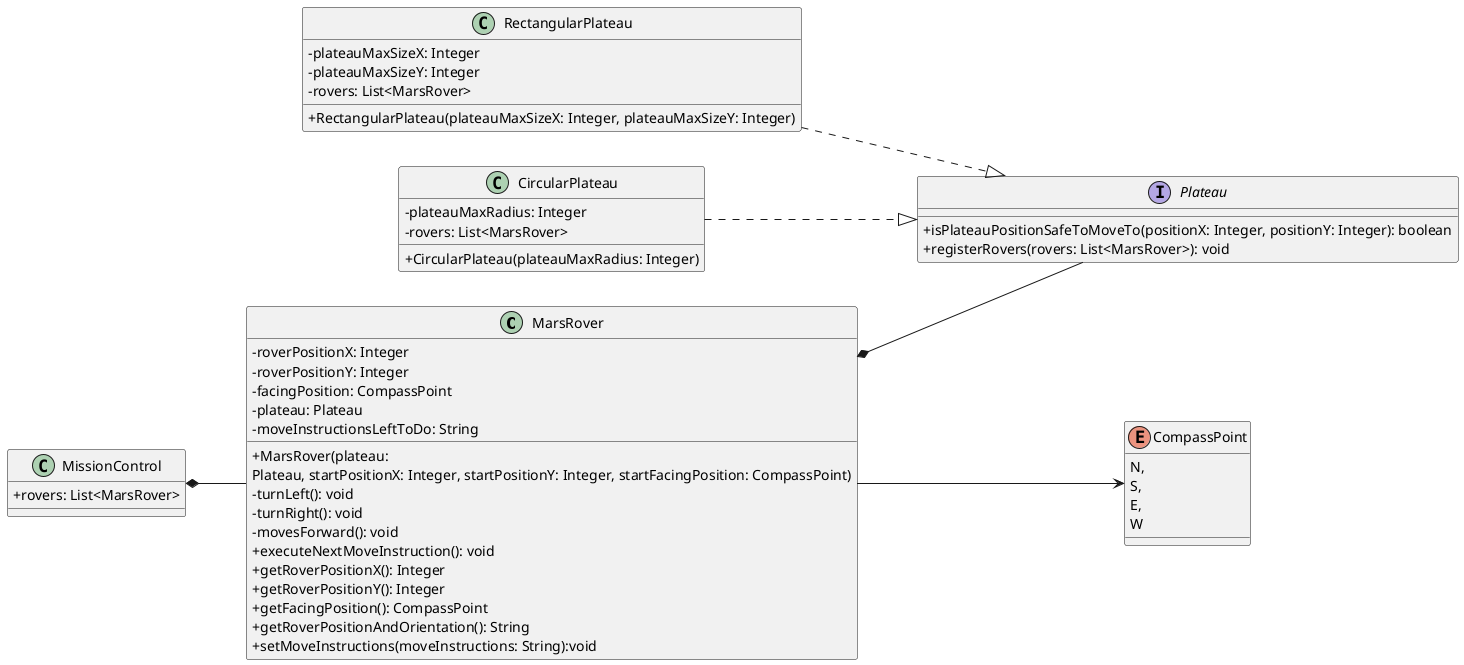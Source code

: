 @startuml
'https://plantuml.com/class-diagram
skinparam classAttributeIconSize 0

left to right direction

MarsRover --> CompassPoint
MarsRover *-- Plateau
MissionControl *-- MarsRover
RectangularPlateau ..|> Plateau
CircularPlateau ..|> Plateau

class MissionControl {
+rovers: List<MarsRover>

}

class MarsRover {
-roverPositionX: Integer
-roverPositionY: Integer
-facingPosition: CompassPoint
-plateau: Plateau
-moveInstructionsLeftToDo: String

+MarsRover(plateau:
Plateau, startPositionX: Integer, startPositionY: Integer, startFacingPosition: CompassPoint)
-turnLeft(): void
-turnRight(): void
-movesForward(): void
+executeNextMoveInstruction(): void
+getRoverPositionX(): Integer
+getRoverPositionY(): Integer
+getFacingPosition(): CompassPoint
+getRoverPositionAndOrientation(): String
+setMoveInstructions(moveInstructions: String):void
}

Interface Plateau {
+isPlateauPositionSafeToMoveTo(positionX: Integer, positionY: Integer): boolean
+registerRovers(rovers: List<MarsRover>): void
}

class RectangularPlateau {
-plateauMaxSizeX: Integer
-plateauMaxSizeY: Integer
-rovers: List<MarsRover>
'creating a constructor here to
+RectangularPlateau(plateauMaxSizeX: Integer, plateauMaxSizeY: Integer)
}

class CircularPlateau {
-plateauMaxRadius: Integer
-rovers: List<MarsRover>
'creating a constructor here to
+CircularPlateau(plateauMaxRadius: Integer)
}


enum CompassPoint{
N,
S,
E,
W
}

@enduml